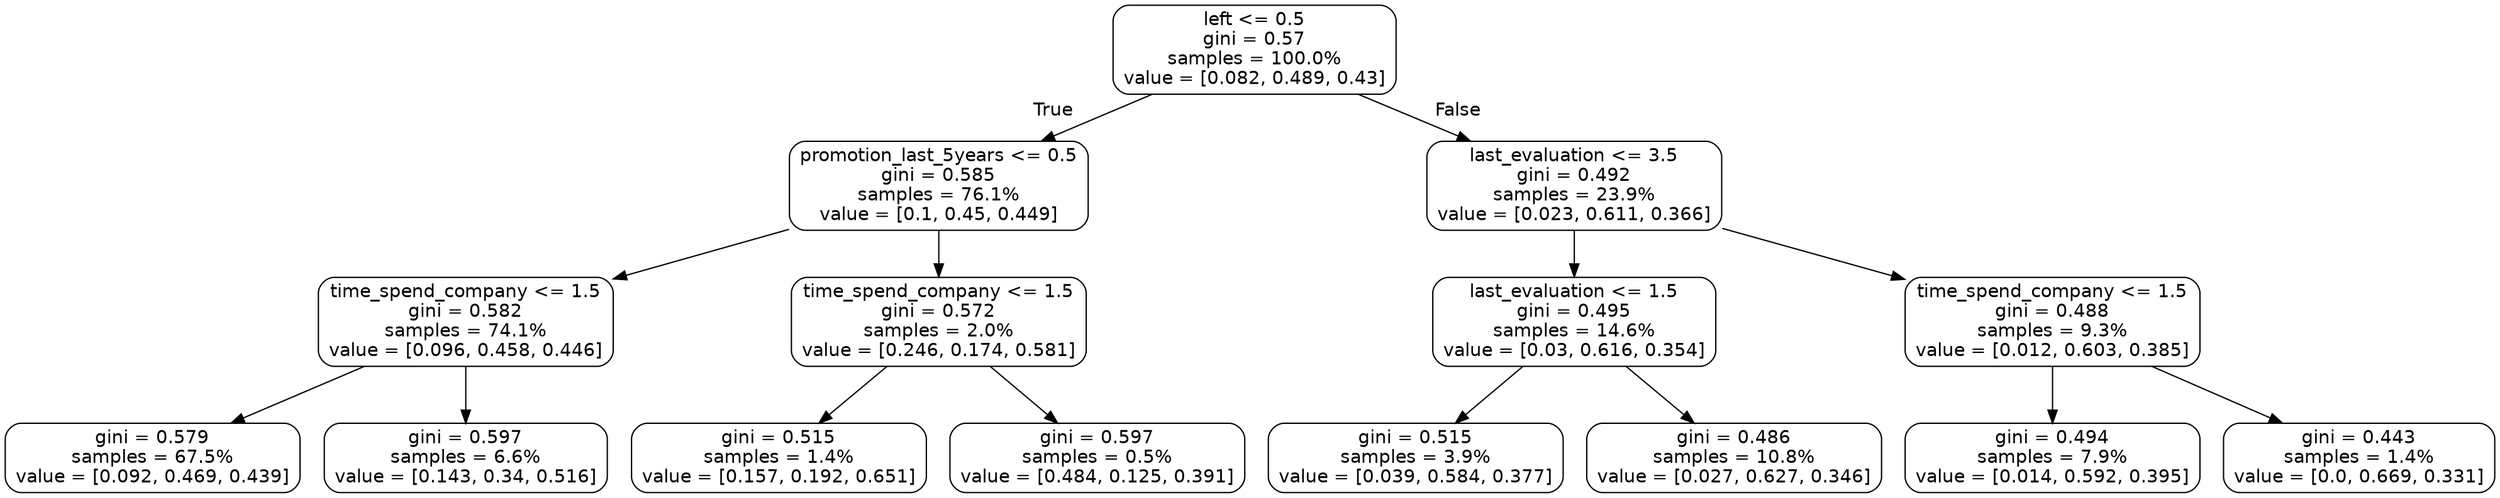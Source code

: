 digraph Tree {
node [shape=box, style="rounded", color="black", fontname=helvetica] ;
graph [ranksep=equally, splines=polyline] ;
edge [fontname=helvetica] ;
0 [label="left <= 0.5\ngini = 0.57\nsamples = 100.0%\nvalue = [0.082, 0.489, 0.43]"] ;
1 [label="promotion_last_5years <= 0.5\ngini = 0.585\nsamples = 76.1%\nvalue = [0.1, 0.45, 0.449]"] ;
0 -> 1 [labeldistance=2.5, labelangle=45, headlabel="True"] ;
2 [label="time_spend_company <= 1.5\ngini = 0.582\nsamples = 74.1%\nvalue = [0.096, 0.458, 0.446]"] ;
1 -> 2 ;
3 [label="gini = 0.579\nsamples = 67.5%\nvalue = [0.092, 0.469, 0.439]"] ;
2 -> 3 ;
4 [label="gini = 0.597\nsamples = 6.6%\nvalue = [0.143, 0.34, 0.516]"] ;
2 -> 4 ;
5 [label="time_spend_company <= 1.5\ngini = 0.572\nsamples = 2.0%\nvalue = [0.246, 0.174, 0.581]"] ;
1 -> 5 ;
6 [label="gini = 0.515\nsamples = 1.4%\nvalue = [0.157, 0.192, 0.651]"] ;
5 -> 6 ;
7 [label="gini = 0.597\nsamples = 0.5%\nvalue = [0.484, 0.125, 0.391]"] ;
5 -> 7 ;
8 [label="last_evaluation <= 3.5\ngini = 0.492\nsamples = 23.9%\nvalue = [0.023, 0.611, 0.366]"] ;
0 -> 8 [labeldistance=2.5, labelangle=-45, headlabel="False"] ;
9 [label="last_evaluation <= 1.5\ngini = 0.495\nsamples = 14.6%\nvalue = [0.03, 0.616, 0.354]"] ;
8 -> 9 ;
10 [label="gini = 0.515\nsamples = 3.9%\nvalue = [0.039, 0.584, 0.377]"] ;
9 -> 10 ;
11 [label="gini = 0.486\nsamples = 10.8%\nvalue = [0.027, 0.627, 0.346]"] ;
9 -> 11 ;
12 [label="time_spend_company <= 1.5\ngini = 0.488\nsamples = 9.3%\nvalue = [0.012, 0.603, 0.385]"] ;
8 -> 12 ;
13 [label="gini = 0.494\nsamples = 7.9%\nvalue = [0.014, 0.592, 0.395]"] ;
12 -> 13 ;
14 [label="gini = 0.443\nsamples = 1.4%\nvalue = [0.0, 0.669, 0.331]"] ;
12 -> 14 ;
{rank=same ; 0} ;
{rank=same ; 1; 8} ;
{rank=same ; 2; 5; 9; 12} ;
{rank=same ; 3; 4; 6; 7; 10; 11; 13; 14} ;
}